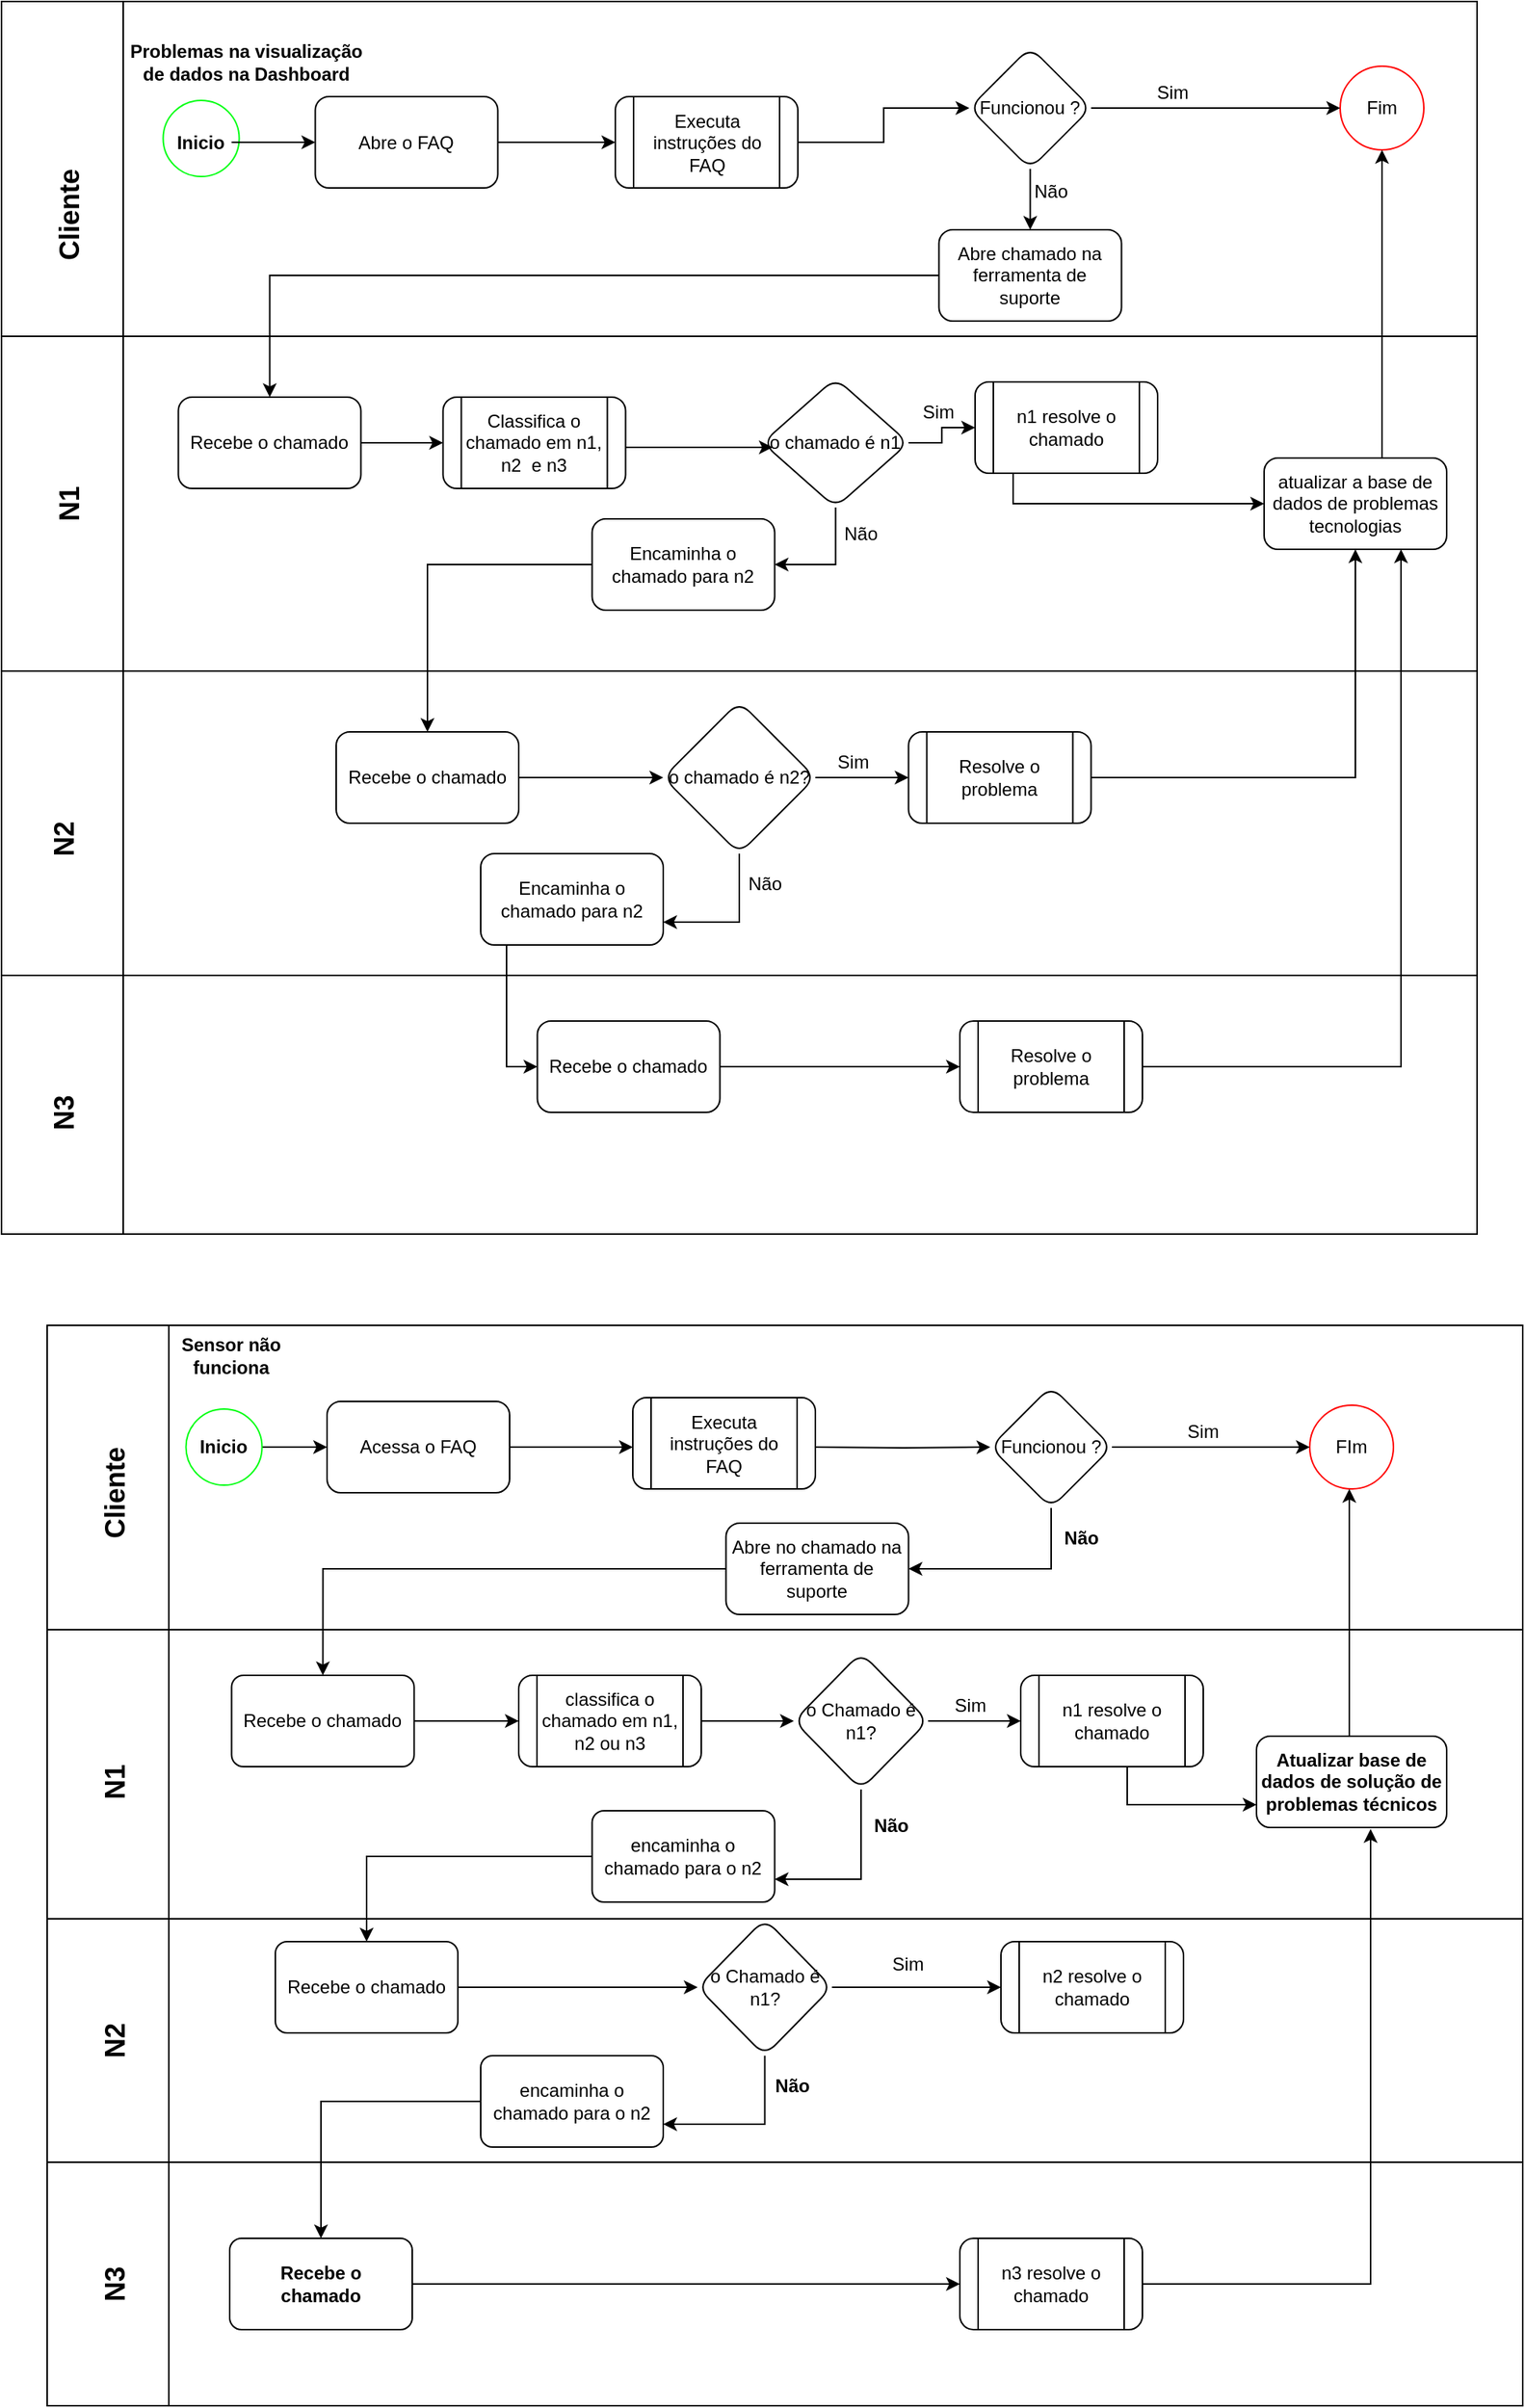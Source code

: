 <mxfile version="13.10.9" type="device"><diagram id="C5RBs43oDa-KdzZeNtuy" name="Page-1"><mxGraphModel dx="1422" dy="1969" grid="1" gridSize="10" guides="1" tooltips="1" connect="1" arrows="1" fold="1" page="1" pageScale="1" pageWidth="827" pageHeight="1169" math="0" shadow="0"><root><mxCell id="WIyWlLk6GJQsqaUBKTNV-0"/><mxCell id="WIyWlLk6GJQsqaUBKTNV-1" parent="WIyWlLk6GJQsqaUBKTNV-0"/><mxCell id="aQGadSueElKQ7ULsp2GN-144" value="" style="rounded=0;whiteSpace=wrap;html=1;strokeColor=#000000;" parent="WIyWlLk6GJQsqaUBKTNV-1" vertex="1"><mxGeometry x="50" y="620" width="970" height="170" as="geometry"/></mxCell><mxCell id="aQGadSueElKQ7ULsp2GN-143" value="" style="rounded=0;whiteSpace=wrap;html=1;strokeColor=#000000;" parent="WIyWlLk6GJQsqaUBKTNV-1" vertex="1"><mxGeometry x="50" y="420" width="970" height="200" as="geometry"/></mxCell><mxCell id="aQGadSueElKQ7ULsp2GN-142" value="" style="rounded=0;whiteSpace=wrap;html=1;strokeColor=#000000;" parent="WIyWlLk6GJQsqaUBKTNV-1" vertex="1"><mxGeometry x="50" y="200" width="970" height="220" as="geometry"/></mxCell><mxCell id="aQGadSueElKQ7ULsp2GN-141" value="" style="rounded=0;whiteSpace=wrap;html=1;strokeColor=#000000;" parent="WIyWlLk6GJQsqaUBKTNV-1" vertex="1"><mxGeometry x="50" y="-20" width="970" height="220" as="geometry"/></mxCell><mxCell id="aQGadSueElKQ7ULsp2GN-8" value="" style="rounded=0;whiteSpace=wrap;html=1;" parent="WIyWlLk6GJQsqaUBKTNV-1" vertex="1"><mxGeometry x="50" y="-20" width="80" height="220" as="geometry"/></mxCell><mxCell id="aQGadSueElKQ7ULsp2GN-9" value="&lt;b&gt;&lt;font style=&quot;font-size: 18px&quot;&gt;Cliente&lt;/font&gt;&lt;/b&gt;" style="text;html=1;strokeColor=none;fillColor=none;align=center;verticalAlign=middle;whiteSpace=wrap;rounded=0;rotation=-90;" parent="WIyWlLk6GJQsqaUBKTNV-1" vertex="1"><mxGeometry x="30" y="110" width="130" height="20" as="geometry"/></mxCell><mxCell id="aQGadSueElKQ7ULsp2GN-10" value="" style="ellipse;whiteSpace=wrap;html=1;aspect=fixed;strokeColor=#03FF13;" parent="WIyWlLk6GJQsqaUBKTNV-1" vertex="1"><mxGeometry x="156.25" y="45" width="50" height="50" as="geometry"/></mxCell><mxCell id="aQGadSueElKQ7ULsp2GN-12" value="" style="rounded=0;whiteSpace=wrap;html=1;" parent="WIyWlLk6GJQsqaUBKTNV-1" vertex="1"><mxGeometry x="50" y="200" width="80" height="220" as="geometry"/></mxCell><mxCell id="aQGadSueElKQ7ULsp2GN-13" value="&lt;b&gt;&lt;font style=&quot;font-size: 18px&quot;&gt;N1&lt;/font&gt;&lt;/b&gt;" style="text;html=1;strokeColor=none;fillColor=none;align=center;verticalAlign=middle;whiteSpace=wrap;rounded=0;rotation=-90;" parent="WIyWlLk6GJQsqaUBKTNV-1" vertex="1"><mxGeometry x="30" y="300" width="130" height="20" as="geometry"/></mxCell><mxCell id="aQGadSueElKQ7ULsp2GN-16" value="" style="rounded=0;whiteSpace=wrap;html=1;" parent="WIyWlLk6GJQsqaUBKTNV-1" vertex="1"><mxGeometry x="50" y="420" width="80" height="200" as="geometry"/></mxCell><mxCell id="aQGadSueElKQ7ULsp2GN-17" value="&lt;b&gt;&lt;font style=&quot;font-size: 18px&quot;&gt;N2&lt;/font&gt;&lt;/b&gt;" style="text;html=1;strokeColor=none;fillColor=none;align=center;verticalAlign=middle;whiteSpace=wrap;rounded=0;rotation=-90;" parent="WIyWlLk6GJQsqaUBKTNV-1" vertex="1"><mxGeometry x="26.25" y="520" width="130" height="20" as="geometry"/></mxCell><mxCell id="aQGadSueElKQ7ULsp2GN-20" value="" style="rounded=0;whiteSpace=wrap;html=1;" parent="WIyWlLk6GJQsqaUBKTNV-1" vertex="1"><mxGeometry x="50" y="620" width="80" height="170" as="geometry"/></mxCell><mxCell id="aQGadSueElKQ7ULsp2GN-21" value="&lt;b&gt;&lt;font style=&quot;font-size: 18px&quot;&gt;N3&lt;/font&gt;&lt;/b&gt;" style="text;html=1;strokeColor=none;fillColor=none;align=center;verticalAlign=middle;whiteSpace=wrap;rounded=0;rotation=-90;" parent="WIyWlLk6GJQsqaUBKTNV-1" vertex="1"><mxGeometry x="26.25" y="700" width="130" height="20" as="geometry"/></mxCell><mxCell id="aQGadSueElKQ7ULsp2GN-23" value="&lt;b&gt;Problemas na visualização de dados na Dashboard&lt;/b&gt;" style="text;html=1;strokeColor=none;fillColor=none;align=center;verticalAlign=middle;whiteSpace=wrap;rounded=0;" parent="WIyWlLk6GJQsqaUBKTNV-1" vertex="1"><mxGeometry x="126.25" width="170" height="40" as="geometry"/></mxCell><mxCell id="aQGadSueElKQ7ULsp2GN-44" value="Fim" style="ellipse;whiteSpace=wrap;html=1;aspect=fixed;strokeColor=#FF0303;" parent="WIyWlLk6GJQsqaUBKTNV-1" vertex="1"><mxGeometry x="930" y="22.5" width="55" height="55" as="geometry"/></mxCell><mxCell id="PXrabN21-YPAgRI4I_ja-29" style="edgeStyle=orthogonalEdgeStyle;rounded=0;orthogonalLoop=1;jettySize=auto;html=1;entryX=0;entryY=0.5;entryDx=0;entryDy=0;" parent="WIyWlLk6GJQsqaUBKTNV-1" source="aQGadSueElKQ7ULsp2GN-46" target="PXrabN21-YPAgRI4I_ja-24" edge="1"><mxGeometry relative="1" as="geometry"/></mxCell><mxCell id="aQGadSueElKQ7ULsp2GN-46" value="&lt;b&gt;Inicio&lt;/b&gt;" style="text;html=1;strokeColor=none;fillColor=none;align=center;verticalAlign=middle;whiteSpace=wrap;rounded=0;" parent="WIyWlLk6GJQsqaUBKTNV-1" vertex="1"><mxGeometry x="161.25" y="62.5" width="40" height="20" as="geometry"/></mxCell><mxCell id="aQGadSueElKQ7ULsp2GN-63" style="edgeStyle=orthogonalEdgeStyle;rounded=0;orthogonalLoop=1;jettySize=auto;html=1;exitX=0.5;exitY=1;exitDx=0;exitDy=0;" parent="WIyWlLk6GJQsqaUBKTNV-1" edge="1"><mxGeometry relative="1" as="geometry"><mxPoint x="761.25" y="125" as="sourcePoint"/><mxPoint x="761.25" y="125" as="targetPoint"/></mxGeometry></mxCell><mxCell id="E1UzeSV_LdWFkSxPZzOi-0" value="" style="rounded=0;whiteSpace=wrap;html=1;strokeColor=#000000;" parent="WIyWlLk6GJQsqaUBKTNV-1" vertex="1"><mxGeometry x="80" y="1400" width="970" height="160" as="geometry"/></mxCell><mxCell id="E1UzeSV_LdWFkSxPZzOi-1" value="" style="rounded=0;whiteSpace=wrap;html=1;strokeColor=#000000;" parent="WIyWlLk6GJQsqaUBKTNV-1" vertex="1"><mxGeometry x="80" y="1240" width="970" height="160" as="geometry"/></mxCell><mxCell id="E1UzeSV_LdWFkSxPZzOi-2" value="" style="rounded=0;whiteSpace=wrap;html=1;strokeColor=#000000;" parent="WIyWlLk6GJQsqaUBKTNV-1" vertex="1"><mxGeometry x="80" y="1050" width="970" height="190" as="geometry"/></mxCell><mxCell id="E1UzeSV_LdWFkSxPZzOi-3" value="" style="rounded=0;whiteSpace=wrap;html=1;strokeColor=#000000;" parent="WIyWlLk6GJQsqaUBKTNV-1" vertex="1"><mxGeometry x="80" y="850" width="970" height="200" as="geometry"/></mxCell><mxCell id="E1UzeSV_LdWFkSxPZzOi-4" value="" style="rounded=0;whiteSpace=wrap;html=1;" parent="WIyWlLk6GJQsqaUBKTNV-1" vertex="1"><mxGeometry x="80" y="850" width="80" height="200" as="geometry"/></mxCell><mxCell id="E1UzeSV_LdWFkSxPZzOi-5" value="&lt;b&gt;&lt;font style=&quot;font-size: 18px&quot;&gt;Cliente&lt;/font&gt;&lt;/b&gt;" style="text;html=1;strokeColor=none;fillColor=none;align=center;verticalAlign=middle;whiteSpace=wrap;rounded=0;rotation=-90;" parent="WIyWlLk6GJQsqaUBKTNV-1" vertex="1"><mxGeometry x="60" y="950" width="130" height="20" as="geometry"/></mxCell><mxCell id="octsmPaIqnW2EXqMAZAp-10" style="edgeStyle=orthogonalEdgeStyle;rounded=0;orthogonalLoop=1;jettySize=auto;html=1;entryX=0;entryY=0.5;entryDx=0;entryDy=0;" edge="1" parent="WIyWlLk6GJQsqaUBKTNV-1" source="E1UzeSV_LdWFkSxPZzOi-7" target="PXrabN21-YPAgRI4I_ja-48"><mxGeometry relative="1" as="geometry"/></mxCell><mxCell id="E1UzeSV_LdWFkSxPZzOi-7" value="" style="ellipse;whiteSpace=wrap;html=1;aspect=fixed;strokeColor=#03FF13;" parent="WIyWlLk6GJQsqaUBKTNV-1" vertex="1"><mxGeometry x="171.25" y="905" width="50" height="50" as="geometry"/></mxCell><mxCell id="E1UzeSV_LdWFkSxPZzOi-8" value="" style="rounded=0;whiteSpace=wrap;html=1;" parent="WIyWlLk6GJQsqaUBKTNV-1" vertex="1"><mxGeometry x="80" y="1050" width="80" height="190" as="geometry"/></mxCell><mxCell id="E1UzeSV_LdWFkSxPZzOi-9" value="&lt;b&gt;&lt;font style=&quot;font-size: 18px&quot;&gt;N1&lt;/font&gt;&lt;/b&gt;" style="text;html=1;strokeColor=none;fillColor=none;align=center;verticalAlign=middle;whiteSpace=wrap;rounded=0;rotation=-90;" parent="WIyWlLk6GJQsqaUBKTNV-1" vertex="1"><mxGeometry x="60" y="1140" width="130" height="20" as="geometry"/></mxCell><mxCell id="E1UzeSV_LdWFkSxPZzOi-10" value="" style="rounded=0;whiteSpace=wrap;html=1;" parent="WIyWlLk6GJQsqaUBKTNV-1" vertex="1"><mxGeometry x="80" y="1240" width="80" height="160" as="geometry"/></mxCell><mxCell id="E1UzeSV_LdWFkSxPZzOi-11" value="&lt;b&gt;&lt;font style=&quot;font-size: 18px&quot;&gt;N2&lt;/font&gt;&lt;/b&gt;" style="text;html=1;strokeColor=none;fillColor=none;align=center;verticalAlign=middle;whiteSpace=wrap;rounded=0;rotation=-90;" parent="WIyWlLk6GJQsqaUBKTNV-1" vertex="1"><mxGeometry x="60" y="1310" width="130" height="20" as="geometry"/></mxCell><mxCell id="E1UzeSV_LdWFkSxPZzOi-12" value="" style="rounded=0;whiteSpace=wrap;html=1;" parent="WIyWlLk6GJQsqaUBKTNV-1" vertex="1"><mxGeometry x="80" y="1400" width="80" height="160" as="geometry"/></mxCell><mxCell id="E1UzeSV_LdWFkSxPZzOi-13" value="&lt;b&gt;&lt;font style=&quot;font-size: 18px&quot;&gt;N3&lt;/font&gt;&lt;/b&gt;" style="text;html=1;strokeColor=none;fillColor=none;align=center;verticalAlign=middle;whiteSpace=wrap;rounded=0;rotation=-90;" parent="WIyWlLk6GJQsqaUBKTNV-1" vertex="1"><mxGeometry x="60" y="1470" width="130" height="20" as="geometry"/></mxCell><mxCell id="E1UzeSV_LdWFkSxPZzOi-14" value="&lt;b&gt;Sensor não funciona&lt;/b&gt;" style="text;html=1;strokeColor=none;fillColor=none;align=center;verticalAlign=middle;whiteSpace=wrap;rounded=0;" parent="WIyWlLk6GJQsqaUBKTNV-1" vertex="1"><mxGeometry x="156.25" y="860" width="90" height="20" as="geometry"/></mxCell><mxCell id="E1UzeSV_LdWFkSxPZzOi-26" value="FIm" style="ellipse;whiteSpace=wrap;html=1;aspect=fixed;strokeColor=#FF0303;" parent="WIyWlLk6GJQsqaUBKTNV-1" vertex="1"><mxGeometry x="910" y="902.5" width="55" height="55" as="geometry"/></mxCell><mxCell id="E1UzeSV_LdWFkSxPZzOi-27" value="&lt;b&gt;Inicio&lt;/b&gt;" style="text;html=1;strokeColor=none;fillColor=none;align=center;verticalAlign=middle;whiteSpace=wrap;rounded=0;" parent="WIyWlLk6GJQsqaUBKTNV-1" vertex="1"><mxGeometry x="176.25" y="920" width="40" height="20" as="geometry"/></mxCell><mxCell id="E1UzeSV_LdWFkSxPZzOi-34" style="edgeStyle=orthogonalEdgeStyle;rounded=0;orthogonalLoop=1;jettySize=auto;html=1;exitX=0.5;exitY=1;exitDx=0;exitDy=0;" parent="WIyWlLk6GJQsqaUBKTNV-1" edge="1"><mxGeometry relative="1" as="geometry"><mxPoint x="791.25" y="1005" as="sourcePoint"/><mxPoint x="791.25" y="1005" as="targetPoint"/></mxGeometry></mxCell><mxCell id="octsmPaIqnW2EXqMAZAp-27" style="edgeStyle=orthogonalEdgeStyle;rounded=0;orthogonalLoop=1;jettySize=auto;html=1;entryX=0;entryY=0.5;entryDx=0;entryDy=0;" edge="1" parent="WIyWlLk6GJQsqaUBKTNV-1" source="E1UzeSV_LdWFkSxPZzOi-36" target="octsmPaIqnW2EXqMAZAp-17"><mxGeometry relative="1" as="geometry"/></mxCell><mxCell id="E1UzeSV_LdWFkSxPZzOi-36" value="Recebe o chamado" style="rounded=1;whiteSpace=wrap;html=1;strokeColor=#000000;arcSize=13;" parent="WIyWlLk6GJQsqaUBKTNV-1" vertex="1"><mxGeometry x="201.25" y="1080" width="120" height="60" as="geometry"/></mxCell><mxCell id="E1UzeSV_LdWFkSxPZzOi-49" style="edgeStyle=orthogonalEdgeStyle;rounded=0;orthogonalLoop=1;jettySize=auto;html=1;" parent="WIyWlLk6GJQsqaUBKTNV-1" source="E1UzeSV_LdWFkSxPZzOi-50" edge="1" target="E1UzeSV_LdWFkSxPZzOi-26"><mxGeometry relative="1" as="geometry"><mxPoint x="936.25" y="991.25" as="targetPoint"/><Array as="points"><mxPoint x="936" y="1070"/><mxPoint x="936" y="1070"/></Array></mxGeometry></mxCell><mxCell id="E1UzeSV_LdWFkSxPZzOi-50" value="&lt;b&gt;Atualizar base de dados de solução de problemas técnicos&lt;/b&gt;" style="rounded=1;whiteSpace=wrap;html=1;strokeColor=#000000;" parent="WIyWlLk6GJQsqaUBKTNV-1" vertex="1"><mxGeometry x="875" y="1120" width="125" height="60" as="geometry"/></mxCell><mxCell id="E1UzeSV_LdWFkSxPZzOi-52" value="&lt;b&gt;Não&lt;/b&gt;" style="text;html=1;strokeColor=none;fillColor=none;align=center;verticalAlign=middle;whiteSpace=wrap;rounded=0;rotation=0;" parent="WIyWlLk6GJQsqaUBKTNV-1" vertex="1"><mxGeometry x="614.5" y="1169" width="40" height="20" as="geometry"/></mxCell><mxCell id="octsmPaIqnW2EXqMAZAp-38" style="edgeStyle=orthogonalEdgeStyle;rounded=0;orthogonalLoop=1;jettySize=auto;html=1;entryX=0;entryY=0.5;entryDx=0;entryDy=0;" edge="1" parent="WIyWlLk6GJQsqaUBKTNV-1" source="E1UzeSV_LdWFkSxPZzOi-55" target="octsmPaIqnW2EXqMAZAp-25"><mxGeometry relative="1" as="geometry"/></mxCell><mxCell id="E1UzeSV_LdWFkSxPZzOi-55" value="Recebe o chamado" style="rounded=1;whiteSpace=wrap;html=1;strokeColor=#000000;arcSize=13;" parent="WIyWlLk6GJQsqaUBKTNV-1" vertex="1"><mxGeometry x="230" y="1255" width="120" height="60" as="geometry"/></mxCell><mxCell id="E1UzeSV_LdWFkSxPZzOi-57" style="edgeStyle=orthogonalEdgeStyle;rounded=0;orthogonalLoop=1;jettySize=auto;html=1;exitX=1;exitY=0.5;exitDx=0;exitDy=0;entryX=0;entryY=0.5;entryDx=0;entryDy=0;" parent="WIyWlLk6GJQsqaUBKTNV-1" source="E1UzeSV_LdWFkSxPZzOi-58" edge="1"><mxGeometry relative="1" as="geometry"><mxPoint x="680" y="1480" as="targetPoint"/></mxGeometry></mxCell><mxCell id="E1UzeSV_LdWFkSxPZzOi-58" value="" style="rounded=1;whiteSpace=wrap;html=1;strokeColor=#000000;arcSize=13;" parent="WIyWlLk6GJQsqaUBKTNV-1" vertex="1"><mxGeometry x="200" y="1450" width="120" height="60" as="geometry"/></mxCell><mxCell id="E1UzeSV_LdWFkSxPZzOi-59" value="&lt;b&gt;Recebe o chamado&lt;/b&gt;" style="text;html=1;strokeColor=none;fillColor=none;align=center;verticalAlign=middle;whiteSpace=wrap;rounded=0;" parent="WIyWlLk6GJQsqaUBKTNV-1" vertex="1"><mxGeometry x="210" y="1470" width="100" height="20" as="geometry"/></mxCell><mxCell id="E1UzeSV_LdWFkSxPZzOi-70" style="edgeStyle=orthogonalEdgeStyle;rounded=0;orthogonalLoop=1;jettySize=auto;html=1;exitX=1;exitY=0.5;exitDx=0;exitDy=0;" parent="WIyWlLk6GJQsqaUBKTNV-1" edge="1"><mxGeometry relative="1" as="geometry"><mxPoint x="950" y="1181" as="targetPoint"/><Array as="points"><mxPoint x="950" y="1480"/><mxPoint x="950" y="1181"/></Array><mxPoint x="800" y="1480" as="sourcePoint"/></mxGeometry></mxCell><mxCell id="PXrabN21-YPAgRI4I_ja-2" value="" style="edgeStyle=orthogonalEdgeStyle;rounded=0;orthogonalLoop=1;jettySize=auto;html=1;" parent="WIyWlLk6GJQsqaUBKTNV-1" source="E1UzeSV_LdWFkSxPZzOi-80" target="PXrabN21-YPAgRI4I_ja-1" edge="1"><mxGeometry relative="1" as="geometry"/></mxCell><mxCell id="E1UzeSV_LdWFkSxPZzOi-80" value="Recebe o chamado" style="rounded=1;whiteSpace=wrap;html=1;" parent="WIyWlLk6GJQsqaUBKTNV-1" vertex="1"><mxGeometry x="166.25" y="240" width="120" height="60" as="geometry"/></mxCell><mxCell id="E1UzeSV_LdWFkSxPZzOi-88" value="" style="edgeStyle=orthogonalEdgeStyle;rounded=0;orthogonalLoop=1;jettySize=auto;html=1;" parent="WIyWlLk6GJQsqaUBKTNV-1" source="E1UzeSV_LdWFkSxPZzOi-83" target="E1UzeSV_LdWFkSxPZzOi-87" edge="1"><mxGeometry relative="1" as="geometry"/></mxCell><mxCell id="PXrabN21-YPAgRI4I_ja-36" style="edgeStyle=orthogonalEdgeStyle;rounded=0;orthogonalLoop=1;jettySize=auto;html=1;entryX=1;entryY=0.5;entryDx=0;entryDy=0;" parent="WIyWlLk6GJQsqaUBKTNV-1" source="E1UzeSV_LdWFkSxPZzOi-83" target="PXrabN21-YPAgRI4I_ja-35" edge="1"><mxGeometry relative="1" as="geometry"/></mxCell><mxCell id="E1UzeSV_LdWFkSxPZzOi-83" value="o chamado é n1" style="rhombus;whiteSpace=wrap;html=1;rounded=1;" parent="WIyWlLk6GJQsqaUBKTNV-1" vertex="1"><mxGeometry x="550.25" y="227.5" width="96" height="85" as="geometry"/></mxCell><mxCell id="PXrabN21-YPAgRI4I_ja-41" style="edgeStyle=orthogonalEdgeStyle;rounded=0;orthogonalLoop=1;jettySize=auto;html=1;entryX=0;entryY=0.5;entryDx=0;entryDy=0;" parent="WIyWlLk6GJQsqaUBKTNV-1" source="E1UzeSV_LdWFkSxPZzOi-87" target="E1UzeSV_LdWFkSxPZzOi-89" edge="1"><mxGeometry relative="1" as="geometry"><Array as="points"><mxPoint x="715" y="310"/></Array></mxGeometry></mxCell><mxCell id="E1UzeSV_LdWFkSxPZzOi-87" value="n1 resolve o chamado" style="shape=process;whiteSpace=wrap;html=1;backgroundOutline=1;rounded=1;" parent="WIyWlLk6GJQsqaUBKTNV-1" vertex="1"><mxGeometry x="690" y="230" width="120" height="60" as="geometry"/></mxCell><mxCell id="octsmPaIqnW2EXqMAZAp-3" style="edgeStyle=orthogonalEdgeStyle;rounded=0;orthogonalLoop=1;jettySize=auto;html=1;entryX=0.5;entryY=1;entryDx=0;entryDy=0;" edge="1" parent="WIyWlLk6GJQsqaUBKTNV-1" source="E1UzeSV_LdWFkSxPZzOi-89" target="aQGadSueElKQ7ULsp2GN-44"><mxGeometry relative="1" as="geometry"><Array as="points"><mxPoint x="958" y="179"/></Array></mxGeometry></mxCell><mxCell id="E1UzeSV_LdWFkSxPZzOi-89" value="atualizar a base de dados de problemas tecnologias" style="whiteSpace=wrap;html=1;rounded=1;" parent="WIyWlLk6GJQsqaUBKTNV-1" vertex="1"><mxGeometry x="880" y="280" width="120" height="60" as="geometry"/></mxCell><mxCell id="E1UzeSV_LdWFkSxPZzOi-94" value="" style="edgeStyle=orthogonalEdgeStyle;rounded=0;orthogonalLoop=1;jettySize=auto;html=1;" parent="WIyWlLk6GJQsqaUBKTNV-1" source="E1UzeSV_LdWFkSxPZzOi-92" target="E1UzeSV_LdWFkSxPZzOi-93" edge="1"><mxGeometry relative="1" as="geometry"/></mxCell><mxCell id="E1UzeSV_LdWFkSxPZzOi-92" value="Recebe o chamado" style="rounded=1;whiteSpace=wrap;html=1;" parent="WIyWlLk6GJQsqaUBKTNV-1" vertex="1"><mxGeometry x="270" y="460" width="120" height="60" as="geometry"/></mxCell><mxCell id="E1UzeSV_LdWFkSxPZzOi-96" value="" style="edgeStyle=orthogonalEdgeStyle;rounded=0;orthogonalLoop=1;jettySize=auto;html=1;" parent="WIyWlLk6GJQsqaUBKTNV-1" source="E1UzeSV_LdWFkSxPZzOi-93" target="E1UzeSV_LdWFkSxPZzOi-95" edge="1"><mxGeometry relative="1" as="geometry"/></mxCell><mxCell id="PXrabN21-YPAgRI4I_ja-64" style="edgeStyle=orthogonalEdgeStyle;rounded=0;orthogonalLoop=1;jettySize=auto;html=1;entryX=1;entryY=0.75;entryDx=0;entryDy=0;" parent="WIyWlLk6GJQsqaUBKTNV-1" source="E1UzeSV_LdWFkSxPZzOi-93" target="PXrabN21-YPAgRI4I_ja-62" edge="1"><mxGeometry relative="1" as="geometry"/></mxCell><mxCell id="E1UzeSV_LdWFkSxPZzOi-93" value="o chamado é n2?" style="rhombus;whiteSpace=wrap;html=1;rounded=1;" parent="WIyWlLk6GJQsqaUBKTNV-1" vertex="1"><mxGeometry x="485" y="440" width="100" height="100" as="geometry"/></mxCell><mxCell id="E1UzeSV_LdWFkSxPZzOi-98" style="edgeStyle=orthogonalEdgeStyle;rounded=0;orthogonalLoop=1;jettySize=auto;html=1;" parent="WIyWlLk6GJQsqaUBKTNV-1" source="E1UzeSV_LdWFkSxPZzOi-95" target="E1UzeSV_LdWFkSxPZzOi-89" edge="1"><mxGeometry relative="1" as="geometry"><mxPoint x="821.25" y="490" as="targetPoint"/></mxGeometry></mxCell><mxCell id="E1UzeSV_LdWFkSxPZzOi-95" value="Resolve o problema" style="shape=process;whiteSpace=wrap;html=1;backgroundOutline=1;rounded=1;" parent="WIyWlLk6GJQsqaUBKTNV-1" vertex="1"><mxGeometry x="646.25" y="460" width="120" height="60" as="geometry"/></mxCell><mxCell id="PXrabN21-YPAgRI4I_ja-4" style="edgeStyle=orthogonalEdgeStyle;rounded=0;orthogonalLoop=1;jettySize=auto;html=1;entryX=0;entryY=0.5;entryDx=0;entryDy=0;" parent="WIyWlLk6GJQsqaUBKTNV-1" source="E1UzeSV_LdWFkSxPZzOi-101" target="E1UzeSV_LdWFkSxPZzOi-103" edge="1"><mxGeometry relative="1" as="geometry"/></mxCell><mxCell id="E1UzeSV_LdWFkSxPZzOi-101" value="Recebe o chamado" style="rounded=1;whiteSpace=wrap;html=1;" parent="WIyWlLk6GJQsqaUBKTNV-1" vertex="1"><mxGeometry x="402.25" y="650" width="120" height="60" as="geometry"/></mxCell><mxCell id="E1UzeSV_LdWFkSxPZzOi-107" style="edgeStyle=orthogonalEdgeStyle;rounded=0;orthogonalLoop=1;jettySize=auto;html=1;entryX=0.75;entryY=1;entryDx=0;entryDy=0;" parent="WIyWlLk6GJQsqaUBKTNV-1" source="E1UzeSV_LdWFkSxPZzOi-103" target="E1UzeSV_LdWFkSxPZzOi-89" edge="1"><mxGeometry relative="1" as="geometry"><mxPoint x="810" y="700" as="targetPoint"/><Array as="points"><mxPoint x="970" y="680"/></Array></mxGeometry></mxCell><mxCell id="E1UzeSV_LdWFkSxPZzOi-103" value="Resolve o problema" style="shape=process;whiteSpace=wrap;html=1;backgroundOutline=1;rounded=1;" parent="WIyWlLk6GJQsqaUBKTNV-1" vertex="1"><mxGeometry x="680" y="650" width="120" height="60" as="geometry"/></mxCell><mxCell id="PXrabN21-YPAgRI4I_ja-44" style="edgeStyle=orthogonalEdgeStyle;rounded=0;orthogonalLoop=1;jettySize=auto;html=1;entryX=0.07;entryY=0.535;entryDx=0;entryDy=0;entryPerimeter=0;" parent="WIyWlLk6GJQsqaUBKTNV-1" source="PXrabN21-YPAgRI4I_ja-1" target="E1UzeSV_LdWFkSxPZzOi-83" edge="1"><mxGeometry relative="1" as="geometry"><Array as="points"><mxPoint x="480" y="273"/><mxPoint x="480" y="273"/></Array></mxGeometry></mxCell><mxCell id="PXrabN21-YPAgRI4I_ja-1" value="Classifica o chamado em n1, n2&amp;nbsp; e n3" style="shape=process;whiteSpace=wrap;html=1;backgroundOutline=1;rounded=1;" parent="WIyWlLk6GJQsqaUBKTNV-1" vertex="1"><mxGeometry x="340.25" y="240" width="120" height="60" as="geometry"/></mxCell><mxCell id="PXrabN21-YPAgRI4I_ja-27" value="" style="edgeStyle=orthogonalEdgeStyle;rounded=0;orthogonalLoop=1;jettySize=auto;html=1;" parent="WIyWlLk6GJQsqaUBKTNV-1" source="PXrabN21-YPAgRI4I_ja-20" target="PXrabN21-YPAgRI4I_ja-26" edge="1"><mxGeometry relative="1" as="geometry"/></mxCell><mxCell id="octsmPaIqnW2EXqMAZAp-2" style="edgeStyle=orthogonalEdgeStyle;rounded=0;orthogonalLoop=1;jettySize=auto;html=1;entryX=0;entryY=0.5;entryDx=0;entryDy=0;" edge="1" parent="WIyWlLk6GJQsqaUBKTNV-1" source="PXrabN21-YPAgRI4I_ja-20" target="aQGadSueElKQ7ULsp2GN-44"><mxGeometry relative="1" as="geometry"><Array as="points"><mxPoint x="930" y="50"/></Array></mxGeometry></mxCell><mxCell id="PXrabN21-YPAgRI4I_ja-20" value="Funcionou ?" style="rhombus;whiteSpace=wrap;html=1;rounded=1;" parent="WIyWlLk6GJQsqaUBKTNV-1" vertex="1"><mxGeometry x="686.25" y="10" width="80" height="80" as="geometry"/></mxCell><mxCell id="PXrabN21-YPAgRI4I_ja-21" value="" style="edgeStyle=orthogonalEdgeStyle;rounded=0;orthogonalLoop=1;jettySize=auto;html=1;" parent="WIyWlLk6GJQsqaUBKTNV-1" source="PXrabN21-YPAgRI4I_ja-22" target="PXrabN21-YPAgRI4I_ja-20" edge="1"><mxGeometry relative="1" as="geometry"/></mxCell><mxCell id="PXrabN21-YPAgRI4I_ja-22" value="Executa instruções do FAQ" style="shape=process;whiteSpace=wrap;html=1;backgroundOutline=1;rounded=1;" parent="WIyWlLk6GJQsqaUBKTNV-1" vertex="1"><mxGeometry x="453.5" y="42.5" width="120" height="60" as="geometry"/></mxCell><mxCell id="PXrabN21-YPAgRI4I_ja-23" value="" style="edgeStyle=orthogonalEdgeStyle;rounded=0;orthogonalLoop=1;jettySize=auto;html=1;" parent="WIyWlLk6GJQsqaUBKTNV-1" source="PXrabN21-YPAgRI4I_ja-24" target="PXrabN21-YPAgRI4I_ja-22" edge="1"><mxGeometry relative="1" as="geometry"/></mxCell><mxCell id="PXrabN21-YPAgRI4I_ja-24" value="Abre o FAQ" style="rounded=1;whiteSpace=wrap;html=1;" parent="WIyWlLk6GJQsqaUBKTNV-1" vertex="1"><mxGeometry x="256.25" y="42.5" width="120" height="60" as="geometry"/></mxCell><mxCell id="PXrabN21-YPAgRI4I_ja-28" style="edgeStyle=orthogonalEdgeStyle;rounded=0;orthogonalLoop=1;jettySize=auto;html=1;" parent="WIyWlLk6GJQsqaUBKTNV-1" source="PXrabN21-YPAgRI4I_ja-26" target="E1UzeSV_LdWFkSxPZzOi-80" edge="1"><mxGeometry relative="1" as="geometry"/></mxCell><mxCell id="PXrabN21-YPAgRI4I_ja-26" value="Abre chamado na ferramenta de suporte" style="whiteSpace=wrap;html=1;rounded=1;" parent="WIyWlLk6GJQsqaUBKTNV-1" vertex="1"><mxGeometry x="666.25" y="130" width="120" height="60" as="geometry"/></mxCell><mxCell id="PXrabN21-YPAgRI4I_ja-37" style="edgeStyle=orthogonalEdgeStyle;rounded=0;orthogonalLoop=1;jettySize=auto;html=1;entryX=0.5;entryY=0;entryDx=0;entryDy=0;" parent="WIyWlLk6GJQsqaUBKTNV-1" source="PXrabN21-YPAgRI4I_ja-35" target="E1UzeSV_LdWFkSxPZzOi-92" edge="1"><mxGeometry relative="1" as="geometry"/></mxCell><mxCell id="PXrabN21-YPAgRI4I_ja-35" value="Encaminha o chamado para n2" style="rounded=1;whiteSpace=wrap;html=1;" parent="WIyWlLk6GJQsqaUBKTNV-1" vertex="1"><mxGeometry x="438.25" y="320" width="120" height="60" as="geometry"/></mxCell><mxCell id="PXrabN21-YPAgRI4I_ja-50" value="" style="edgeStyle=orthogonalEdgeStyle;rounded=0;orthogonalLoop=1;jettySize=auto;html=1;" parent="WIyWlLk6GJQsqaUBKTNV-1" source="PXrabN21-YPAgRI4I_ja-48" edge="1"><mxGeometry relative="1" as="geometry"><mxPoint x="465" y="930" as="targetPoint"/></mxGeometry></mxCell><mxCell id="PXrabN21-YPAgRI4I_ja-48" value="Acessa o FAQ" style="rounded=1;whiteSpace=wrap;html=1;" parent="WIyWlLk6GJQsqaUBKTNV-1" vertex="1"><mxGeometry x="264" y="900" width="120" height="60" as="geometry"/></mxCell><mxCell id="PXrabN21-YPAgRI4I_ja-52" value="" style="edgeStyle=orthogonalEdgeStyle;rounded=0;orthogonalLoop=1;jettySize=auto;html=1;" parent="WIyWlLk6GJQsqaUBKTNV-1" target="PXrabN21-YPAgRI4I_ja-51" edge="1"><mxGeometry relative="1" as="geometry"><mxPoint x="585" y="930" as="sourcePoint"/></mxGeometry></mxCell><mxCell id="octsmPaIqnW2EXqMAZAp-9" style="edgeStyle=orthogonalEdgeStyle;rounded=0;orthogonalLoop=1;jettySize=auto;html=1;entryX=0;entryY=0.5;entryDx=0;entryDy=0;" edge="1" parent="WIyWlLk6GJQsqaUBKTNV-1" source="PXrabN21-YPAgRI4I_ja-51" target="E1UzeSV_LdWFkSxPZzOi-26"><mxGeometry relative="1" as="geometry"/></mxCell><mxCell id="octsmPaIqnW2EXqMAZAp-13" style="edgeStyle=orthogonalEdgeStyle;rounded=0;orthogonalLoop=1;jettySize=auto;html=1;entryX=1;entryY=0.5;entryDx=0;entryDy=0;" edge="1" parent="WIyWlLk6GJQsqaUBKTNV-1" source="PXrabN21-YPAgRI4I_ja-51" target="octsmPaIqnW2EXqMAZAp-12"><mxGeometry relative="1" as="geometry"><Array as="points"><mxPoint x="740" y="1010"/></Array></mxGeometry></mxCell><mxCell id="PXrabN21-YPAgRI4I_ja-51" value="Funcionou ?" style="rhombus;whiteSpace=wrap;html=1;rounded=1;" parent="WIyWlLk6GJQsqaUBKTNV-1" vertex="1"><mxGeometry x="700" y="890" width="80" height="80" as="geometry"/></mxCell><mxCell id="PXrabN21-YPAgRI4I_ja-63" style="edgeStyle=orthogonalEdgeStyle;rounded=0;orthogonalLoop=1;jettySize=auto;html=1;entryX=0;entryY=0.5;entryDx=0;entryDy=0;" parent="WIyWlLk6GJQsqaUBKTNV-1" source="PXrabN21-YPAgRI4I_ja-62" target="E1UzeSV_LdWFkSxPZzOi-101" edge="1"><mxGeometry relative="1" as="geometry"><Array as="points"><mxPoint x="382" y="680"/></Array></mxGeometry></mxCell><mxCell id="PXrabN21-YPAgRI4I_ja-62" value="Encaminha o chamado para n2" style="rounded=1;whiteSpace=wrap;html=1;" parent="WIyWlLk6GJQsqaUBKTNV-1" vertex="1"><mxGeometry x="365" y="540" width="120" height="60" as="geometry"/></mxCell><mxCell id="octsmPaIqnW2EXqMAZAp-0" value="Sim" style="text;html=1;strokeColor=none;fillColor=none;align=center;verticalAlign=middle;whiteSpace=wrap;rounded=0;" vertex="1" parent="WIyWlLk6GJQsqaUBKTNV-1"><mxGeometry x="800" y="30" width="40" height="20" as="geometry"/></mxCell><mxCell id="octsmPaIqnW2EXqMAZAp-4" value="Não" style="text;html=1;strokeColor=none;fillColor=none;align=center;verticalAlign=middle;whiteSpace=wrap;rounded=0;" vertex="1" parent="WIyWlLk6GJQsqaUBKTNV-1"><mxGeometry x="720" y="95" width="40" height="20" as="geometry"/></mxCell><mxCell id="octsmPaIqnW2EXqMAZAp-5" value="Sim" style="text;html=1;strokeColor=none;fillColor=none;align=center;verticalAlign=middle;whiteSpace=wrap;rounded=0;" vertex="1" parent="WIyWlLk6GJQsqaUBKTNV-1"><mxGeometry x="646.25" y="240" width="40" height="20" as="geometry"/></mxCell><mxCell id="octsmPaIqnW2EXqMAZAp-6" value="Sim" style="text;html=1;strokeColor=none;fillColor=none;align=center;verticalAlign=middle;whiteSpace=wrap;rounded=0;" vertex="1" parent="WIyWlLk6GJQsqaUBKTNV-1"><mxGeometry x="590" y="470" width="40" height="20" as="geometry"/></mxCell><mxCell id="octsmPaIqnW2EXqMAZAp-7" value="Não" style="text;html=1;strokeColor=none;fillColor=none;align=center;verticalAlign=middle;whiteSpace=wrap;rounded=0;" vertex="1" parent="WIyWlLk6GJQsqaUBKTNV-1"><mxGeometry x="595" y="320" width="40" height="20" as="geometry"/></mxCell><mxCell id="octsmPaIqnW2EXqMAZAp-8" value="Não" style="text;html=1;strokeColor=none;fillColor=none;align=center;verticalAlign=middle;whiteSpace=wrap;rounded=0;" vertex="1" parent="WIyWlLk6GJQsqaUBKTNV-1"><mxGeometry x="531.75" y="550" width="40" height="20" as="geometry"/></mxCell><mxCell id="octsmPaIqnW2EXqMAZAp-11" value="Executa instruções do FAQ" style="shape=process;whiteSpace=wrap;html=1;backgroundOutline=1;rounded=1;" vertex="1" parent="WIyWlLk6GJQsqaUBKTNV-1"><mxGeometry x="465" y="897.5" width="120" height="60" as="geometry"/></mxCell><mxCell id="octsmPaIqnW2EXqMAZAp-14" style="edgeStyle=orthogonalEdgeStyle;rounded=0;orthogonalLoop=1;jettySize=auto;html=1;entryX=0.5;entryY=0;entryDx=0;entryDy=0;" edge="1" parent="WIyWlLk6GJQsqaUBKTNV-1" source="octsmPaIqnW2EXqMAZAp-12" target="E1UzeSV_LdWFkSxPZzOi-36"><mxGeometry relative="1" as="geometry"/></mxCell><mxCell id="octsmPaIqnW2EXqMAZAp-12" value="Abre no chamado na ferramenta de suporte" style="rounded=1;whiteSpace=wrap;html=1;" vertex="1" parent="WIyWlLk6GJQsqaUBKTNV-1"><mxGeometry x="526.25" y="980" width="120" height="60" as="geometry"/></mxCell><mxCell id="octsmPaIqnW2EXqMAZAp-28" style="edgeStyle=orthogonalEdgeStyle;rounded=0;orthogonalLoop=1;jettySize=auto;html=1;entryX=0;entryY=0.5;entryDx=0;entryDy=0;" edge="1" parent="WIyWlLk6GJQsqaUBKTNV-1" source="octsmPaIqnW2EXqMAZAp-17" target="octsmPaIqnW2EXqMAZAp-18"><mxGeometry relative="1" as="geometry"/></mxCell><mxCell id="octsmPaIqnW2EXqMAZAp-17" value="classifica o chamado em n1, n2 ou n3" style="shape=process;whiteSpace=wrap;html=1;backgroundOutline=1;rounded=1;" vertex="1" parent="WIyWlLk6GJQsqaUBKTNV-1"><mxGeometry x="390" y="1080" width="120" height="60" as="geometry"/></mxCell><mxCell id="octsmPaIqnW2EXqMAZAp-29" style="edgeStyle=orthogonalEdgeStyle;rounded=0;orthogonalLoop=1;jettySize=auto;html=1;entryX=0;entryY=0.5;entryDx=0;entryDy=0;" edge="1" parent="WIyWlLk6GJQsqaUBKTNV-1" source="octsmPaIqnW2EXqMAZAp-18" target="octsmPaIqnW2EXqMAZAp-21"><mxGeometry relative="1" as="geometry"/></mxCell><mxCell id="octsmPaIqnW2EXqMAZAp-32" style="edgeStyle=orthogonalEdgeStyle;rounded=0;orthogonalLoop=1;jettySize=auto;html=1;entryX=1;entryY=0.75;entryDx=0;entryDy=0;" edge="1" parent="WIyWlLk6GJQsqaUBKTNV-1" source="octsmPaIqnW2EXqMAZAp-18" target="octsmPaIqnW2EXqMAZAp-31"><mxGeometry relative="1" as="geometry"><Array as="points"><mxPoint x="615" y="1214"/></Array></mxGeometry></mxCell><mxCell id="octsmPaIqnW2EXqMAZAp-18" value="o Chamado é n1?" style="rhombus;whiteSpace=wrap;html=1;rounded=1;" vertex="1" parent="WIyWlLk6GJQsqaUBKTNV-1"><mxGeometry x="570.87" y="1065" width="88.25" height="90" as="geometry"/></mxCell><mxCell id="octsmPaIqnW2EXqMAZAp-30" style="edgeStyle=orthogonalEdgeStyle;rounded=0;orthogonalLoop=1;jettySize=auto;html=1;entryX=0;entryY=0.75;entryDx=0;entryDy=0;" edge="1" parent="WIyWlLk6GJQsqaUBKTNV-1" source="octsmPaIqnW2EXqMAZAp-21" target="E1UzeSV_LdWFkSxPZzOi-50"><mxGeometry relative="1" as="geometry"><Array as="points"><mxPoint x="790" y="1165"/></Array></mxGeometry></mxCell><mxCell id="octsmPaIqnW2EXqMAZAp-21" value="n1 resolve o chamado" style="shape=process;whiteSpace=wrap;html=1;backgroundOutline=1;rounded=1;" vertex="1" parent="WIyWlLk6GJQsqaUBKTNV-1"><mxGeometry x="720" y="1080" width="120" height="60" as="geometry"/></mxCell><mxCell id="octsmPaIqnW2EXqMAZAp-22" value="n2 resolve o chamado" style="shape=process;whiteSpace=wrap;html=1;backgroundOutline=1;rounded=1;" vertex="1" parent="WIyWlLk6GJQsqaUBKTNV-1"><mxGeometry x="707" y="1255" width="120" height="60" as="geometry"/></mxCell><mxCell id="octsmPaIqnW2EXqMAZAp-24" value="n3 resolve o chamado" style="shape=process;whiteSpace=wrap;html=1;backgroundOutline=1;rounded=1;" vertex="1" parent="WIyWlLk6GJQsqaUBKTNV-1"><mxGeometry x="680" y="1450" width="120" height="60" as="geometry"/></mxCell><mxCell id="octsmPaIqnW2EXqMAZAp-35" style="edgeStyle=orthogonalEdgeStyle;rounded=0;orthogonalLoop=1;jettySize=auto;html=1;entryX=1;entryY=0.75;entryDx=0;entryDy=0;" edge="1" parent="WIyWlLk6GJQsqaUBKTNV-1" source="octsmPaIqnW2EXqMAZAp-25" target="octsmPaIqnW2EXqMAZAp-34"><mxGeometry relative="1" as="geometry"><Array as="points"><mxPoint x="552" y="1375"/></Array></mxGeometry></mxCell><mxCell id="octsmPaIqnW2EXqMAZAp-39" style="edgeStyle=orthogonalEdgeStyle;rounded=0;orthogonalLoop=1;jettySize=auto;html=1;entryX=0;entryY=0.5;entryDx=0;entryDy=0;" edge="1" parent="WIyWlLk6GJQsqaUBKTNV-1" source="octsmPaIqnW2EXqMAZAp-25" target="octsmPaIqnW2EXqMAZAp-22"><mxGeometry relative="1" as="geometry"/></mxCell><mxCell id="octsmPaIqnW2EXqMAZAp-25" value="o Chamado é n1?" style="rhombus;whiteSpace=wrap;html=1;rounded=1;" vertex="1" parent="WIyWlLk6GJQsqaUBKTNV-1"><mxGeometry x="507.63" y="1240" width="88.25" height="90" as="geometry"/></mxCell><mxCell id="octsmPaIqnW2EXqMAZAp-36" style="edgeStyle=orthogonalEdgeStyle;rounded=0;orthogonalLoop=1;jettySize=auto;html=1;" edge="1" parent="WIyWlLk6GJQsqaUBKTNV-1" source="octsmPaIqnW2EXqMAZAp-31" target="E1UzeSV_LdWFkSxPZzOi-55"><mxGeometry relative="1" as="geometry"/></mxCell><mxCell id="octsmPaIqnW2EXqMAZAp-31" value="encaminha o chamado para o n2" style="rounded=1;whiteSpace=wrap;html=1;strokeColor=#000000;arcSize=13;" vertex="1" parent="WIyWlLk6GJQsqaUBKTNV-1"><mxGeometry x="438.25" y="1169" width="120" height="60" as="geometry"/></mxCell><mxCell id="octsmPaIqnW2EXqMAZAp-37" style="edgeStyle=orthogonalEdgeStyle;rounded=0;orthogonalLoop=1;jettySize=auto;html=1;" edge="1" parent="WIyWlLk6GJQsqaUBKTNV-1" source="octsmPaIqnW2EXqMAZAp-34" target="E1UzeSV_LdWFkSxPZzOi-58"><mxGeometry relative="1" as="geometry"/></mxCell><mxCell id="octsmPaIqnW2EXqMAZAp-34" value="encaminha o chamado para o n2" style="rounded=1;whiteSpace=wrap;html=1;strokeColor=#000000;arcSize=13;" vertex="1" parent="WIyWlLk6GJQsqaUBKTNV-1"><mxGeometry x="365" y="1330" width="120" height="60" as="geometry"/></mxCell><mxCell id="octsmPaIqnW2EXqMAZAp-40" value="Sim" style="text;html=1;strokeColor=none;fillColor=none;align=center;verticalAlign=middle;whiteSpace=wrap;rounded=0;" vertex="1" parent="WIyWlLk6GJQsqaUBKTNV-1"><mxGeometry x="820" y="910" width="40" height="20" as="geometry"/></mxCell><mxCell id="octsmPaIqnW2EXqMAZAp-41" value="Sim" style="text;html=1;strokeColor=none;fillColor=none;align=center;verticalAlign=middle;whiteSpace=wrap;rounded=0;" vertex="1" parent="WIyWlLk6GJQsqaUBKTNV-1"><mxGeometry x="667" y="1090" width="40" height="20" as="geometry"/></mxCell><mxCell id="octsmPaIqnW2EXqMAZAp-43" value="Sim" style="text;html=1;strokeColor=none;fillColor=none;align=center;verticalAlign=middle;whiteSpace=wrap;rounded=0;" vertex="1" parent="WIyWlLk6GJQsqaUBKTNV-1"><mxGeometry x="626.25" y="1260" width="40" height="20" as="geometry"/></mxCell><mxCell id="octsmPaIqnW2EXqMAZAp-45" value="&lt;b&gt;Não&lt;/b&gt;" style="text;html=1;strokeColor=none;fillColor=none;align=center;verticalAlign=middle;whiteSpace=wrap;rounded=0;rotation=0;" vertex="1" parent="WIyWlLk6GJQsqaUBKTNV-1"><mxGeometry x="740" y="980" width="40" height="20" as="geometry"/></mxCell><mxCell id="octsmPaIqnW2EXqMAZAp-46" value="&lt;b&gt;Não&lt;/b&gt;" style="text;html=1;strokeColor=none;fillColor=none;align=center;verticalAlign=middle;whiteSpace=wrap;rounded=0;rotation=0;" vertex="1" parent="WIyWlLk6GJQsqaUBKTNV-1"><mxGeometry x="550" y="1340" width="40" height="20" as="geometry"/></mxCell></root></mxGraphModel></diagram></mxfile>